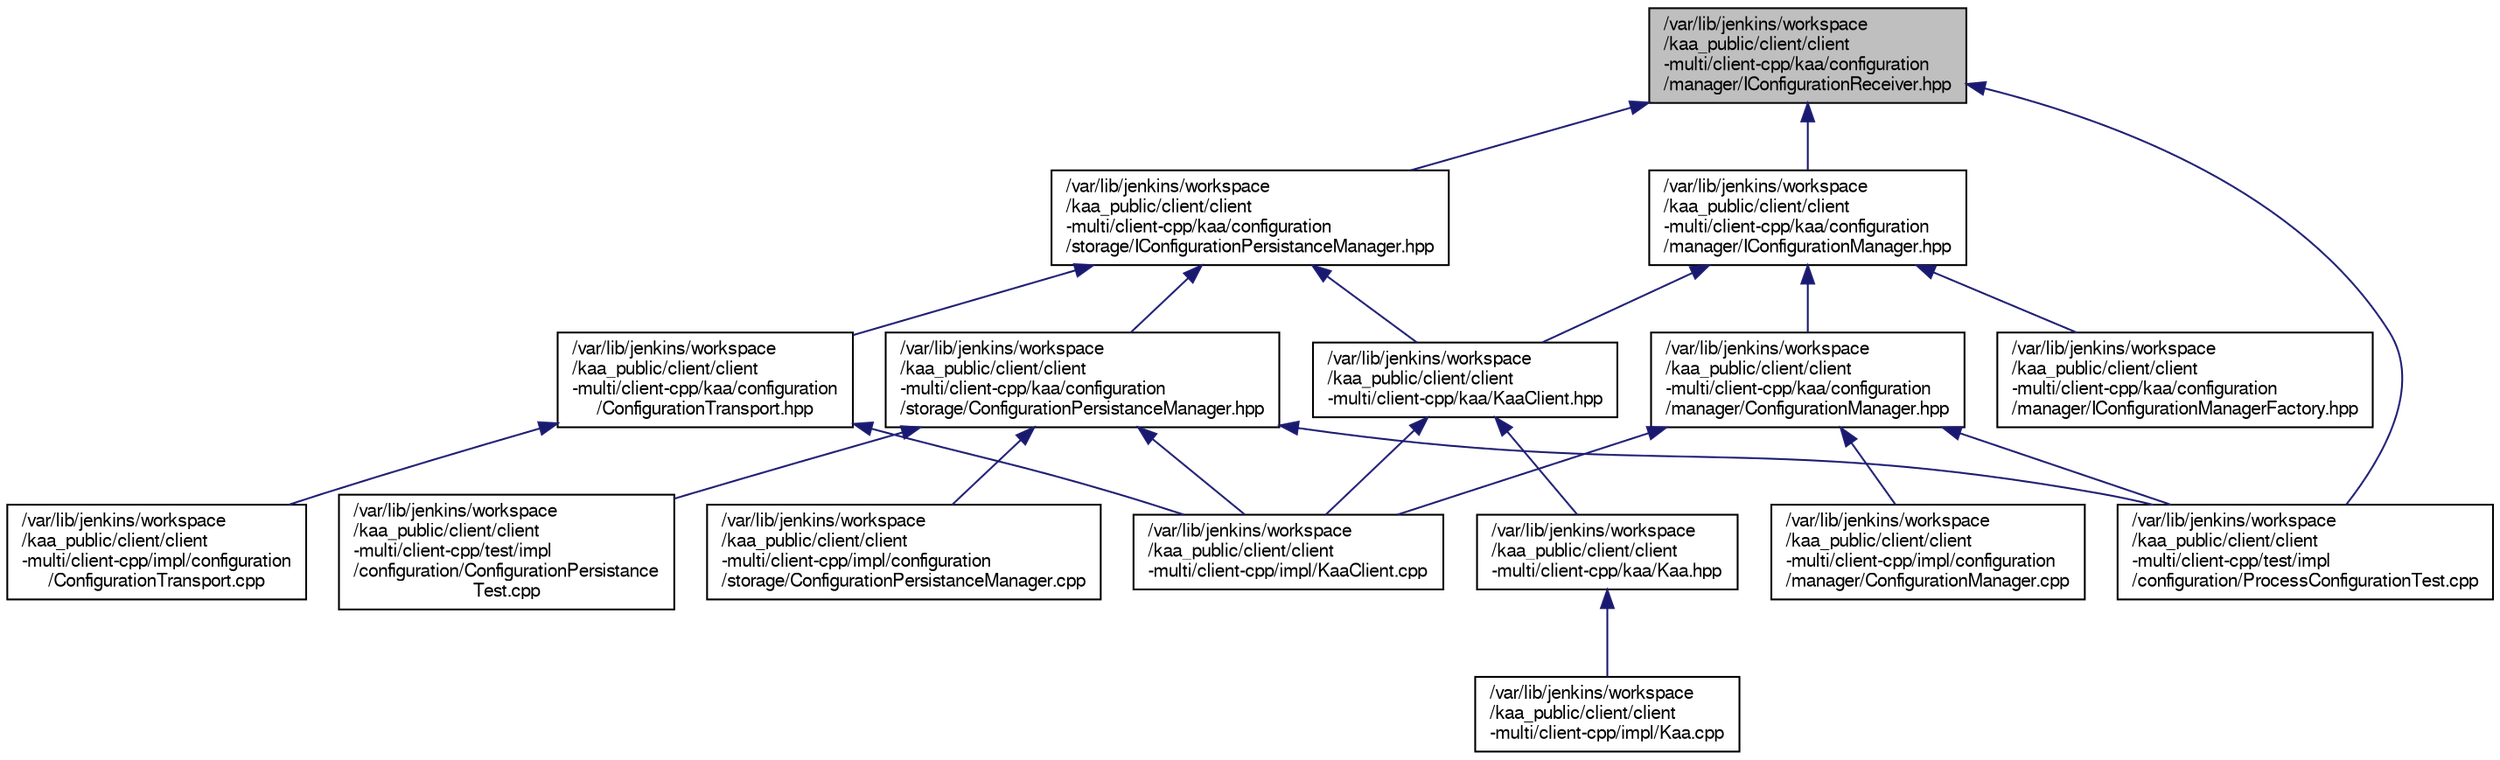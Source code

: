 digraph "/var/lib/jenkins/workspace/kaa_public/client/client-multi/client-cpp/kaa/configuration/manager/IConfigurationReceiver.hpp"
{
  bgcolor="transparent";
  edge [fontname="FreeSans",fontsize="10",labelfontname="FreeSans",labelfontsize="10"];
  node [fontname="FreeSans",fontsize="10",shape=record];
  Node1 [label="/var/lib/jenkins/workspace\l/kaa_public/client/client\l-multi/client-cpp/kaa/configuration\l/manager/IConfigurationReceiver.hpp",height=0.2,width=0.4,color="black", fillcolor="grey75", style="filled" fontcolor="black"];
  Node1 -> Node2 [dir="back",color="midnightblue",fontsize="10",style="solid",fontname="FreeSans"];
  Node2 [label="/var/lib/jenkins/workspace\l/kaa_public/client/client\l-multi/client-cpp/kaa/configuration\l/storage/IConfigurationPersistanceManager.hpp",height=0.2,width=0.4,color="black",URL="$IConfigurationPersistanceManager_8hpp.html"];
  Node2 -> Node3 [dir="back",color="midnightblue",fontsize="10",style="solid",fontname="FreeSans"];
  Node3 [label="/var/lib/jenkins/workspace\l/kaa_public/client/client\l-multi/client-cpp/kaa/configuration\l/ConfigurationTransport.hpp",height=0.2,width=0.4,color="black",URL="$ConfigurationTransport_8hpp.html"];
  Node3 -> Node4 [dir="back",color="midnightblue",fontsize="10",style="solid",fontname="FreeSans"];
  Node4 [label="/var/lib/jenkins/workspace\l/kaa_public/client/client\l-multi/client-cpp/impl/configuration\l/ConfigurationTransport.cpp",height=0.2,width=0.4,color="black",URL="$ConfigurationTransport_8cpp.html"];
  Node3 -> Node5 [dir="back",color="midnightblue",fontsize="10",style="solid",fontname="FreeSans"];
  Node5 [label="/var/lib/jenkins/workspace\l/kaa_public/client/client\l-multi/client-cpp/impl/KaaClient.cpp",height=0.2,width=0.4,color="black",URL="$KaaClient_8cpp.html"];
  Node2 -> Node6 [dir="back",color="midnightblue",fontsize="10",style="solid",fontname="FreeSans"];
  Node6 [label="/var/lib/jenkins/workspace\l/kaa_public/client/client\l-multi/client-cpp/kaa/configuration\l/storage/ConfigurationPersistanceManager.hpp",height=0.2,width=0.4,color="black",URL="$ConfigurationPersistanceManager_8hpp.html"];
  Node6 -> Node7 [dir="back",color="midnightblue",fontsize="10",style="solid",fontname="FreeSans"];
  Node7 [label="/var/lib/jenkins/workspace\l/kaa_public/client/client\l-multi/client-cpp/impl/configuration\l/storage/ConfigurationPersistanceManager.cpp",height=0.2,width=0.4,color="black",URL="$ConfigurationPersistanceManager_8cpp.html"];
  Node6 -> Node5 [dir="back",color="midnightblue",fontsize="10",style="solid",fontname="FreeSans"];
  Node6 -> Node8 [dir="back",color="midnightblue",fontsize="10",style="solid",fontname="FreeSans"];
  Node8 [label="/var/lib/jenkins/workspace\l/kaa_public/client/client\l-multi/client-cpp/test/impl\l/configuration/ConfigurationPersistance\lTest.cpp",height=0.2,width=0.4,color="black",URL="$ConfigurationPersistanceTest_8cpp.html"];
  Node6 -> Node9 [dir="back",color="midnightblue",fontsize="10",style="solid",fontname="FreeSans"];
  Node9 [label="/var/lib/jenkins/workspace\l/kaa_public/client/client\l-multi/client-cpp/test/impl\l/configuration/ProcessConfigurationTest.cpp",height=0.2,width=0.4,color="black",URL="$ProcessConfigurationTest_8cpp.html"];
  Node2 -> Node10 [dir="back",color="midnightblue",fontsize="10",style="solid",fontname="FreeSans"];
  Node10 [label="/var/lib/jenkins/workspace\l/kaa_public/client/client\l-multi/client-cpp/kaa/KaaClient.hpp",height=0.2,width=0.4,color="black",URL="$KaaClient_8hpp.html"];
  Node10 -> Node11 [dir="back",color="midnightblue",fontsize="10",style="solid",fontname="FreeSans"];
  Node11 [label="/var/lib/jenkins/workspace\l/kaa_public/client/client\l-multi/client-cpp/kaa/Kaa.hpp",height=0.2,width=0.4,color="black",URL="$Kaa_8hpp.html"];
  Node11 -> Node12 [dir="back",color="midnightblue",fontsize="10",style="solid",fontname="FreeSans"];
  Node12 [label="/var/lib/jenkins/workspace\l/kaa_public/client/client\l-multi/client-cpp/impl/Kaa.cpp",height=0.2,width=0.4,color="black",URL="$Kaa_8cpp.html"];
  Node10 -> Node5 [dir="back",color="midnightblue",fontsize="10",style="solid",fontname="FreeSans"];
  Node1 -> Node13 [dir="back",color="midnightblue",fontsize="10",style="solid",fontname="FreeSans"];
  Node13 [label="/var/lib/jenkins/workspace\l/kaa_public/client/client\l-multi/client-cpp/kaa/configuration\l/manager/IConfigurationManager.hpp",height=0.2,width=0.4,color="black",URL="$IConfigurationManager_8hpp.html"];
  Node13 -> Node14 [dir="back",color="midnightblue",fontsize="10",style="solid",fontname="FreeSans"];
  Node14 [label="/var/lib/jenkins/workspace\l/kaa_public/client/client\l-multi/client-cpp/kaa/configuration\l/manager/ConfigurationManager.hpp",height=0.2,width=0.4,color="black",URL="$ConfigurationManager_8hpp.html"];
  Node14 -> Node15 [dir="back",color="midnightblue",fontsize="10",style="solid",fontname="FreeSans"];
  Node15 [label="/var/lib/jenkins/workspace\l/kaa_public/client/client\l-multi/client-cpp/impl/configuration\l/manager/ConfigurationManager.cpp",height=0.2,width=0.4,color="black",URL="$ConfigurationManager_8cpp.html"];
  Node14 -> Node5 [dir="back",color="midnightblue",fontsize="10",style="solid",fontname="FreeSans"];
  Node14 -> Node9 [dir="back",color="midnightblue",fontsize="10",style="solid",fontname="FreeSans"];
  Node13 -> Node10 [dir="back",color="midnightblue",fontsize="10",style="solid",fontname="FreeSans"];
  Node13 -> Node16 [dir="back",color="midnightblue",fontsize="10",style="solid",fontname="FreeSans"];
  Node16 [label="/var/lib/jenkins/workspace\l/kaa_public/client/client\l-multi/client-cpp/kaa/configuration\l/manager/IConfigurationManagerFactory.hpp",height=0.2,width=0.4,color="black",URL="$IConfigurationManagerFactory_8hpp.html"];
  Node1 -> Node9 [dir="back",color="midnightblue",fontsize="10",style="solid",fontname="FreeSans"];
}
